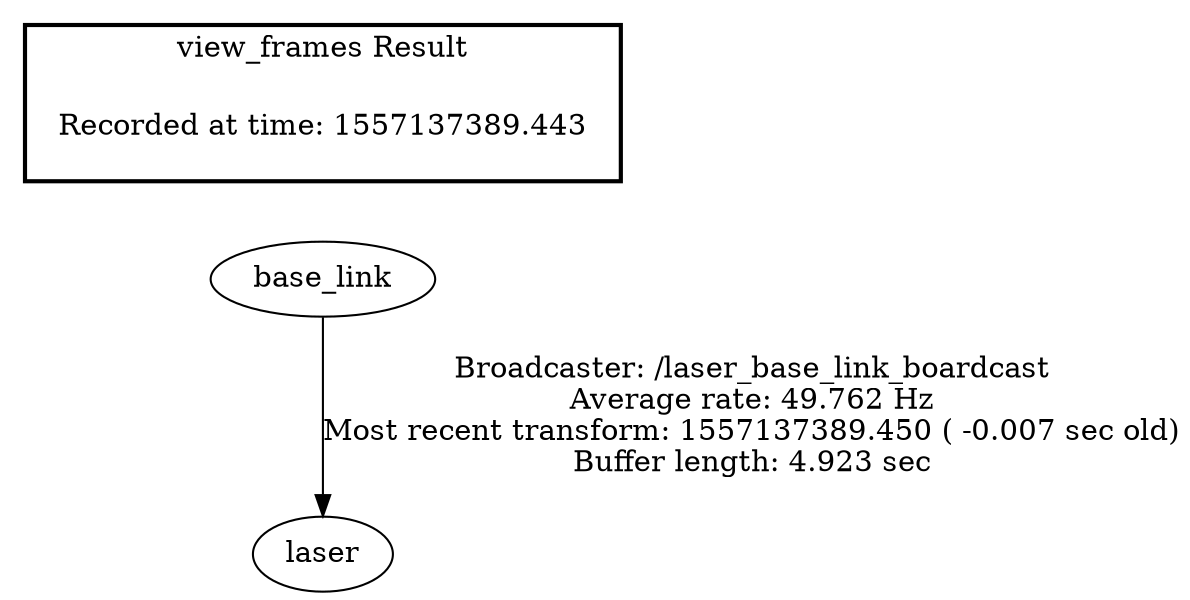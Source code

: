 digraph G {
"base_link" -> "laser"[label="Broadcaster: /laser_base_link_boardcast\nAverage rate: 49.762 Hz\nMost recent transform: 1557137389.450 ( -0.007 sec old)\nBuffer length: 4.923 sec\n"];
edge [style=invis];
 subgraph cluster_legend { style=bold; color=black; label ="view_frames Result";
"Recorded at time: 1557137389.443"[ shape=plaintext ] ;
 }->"base_link";
}